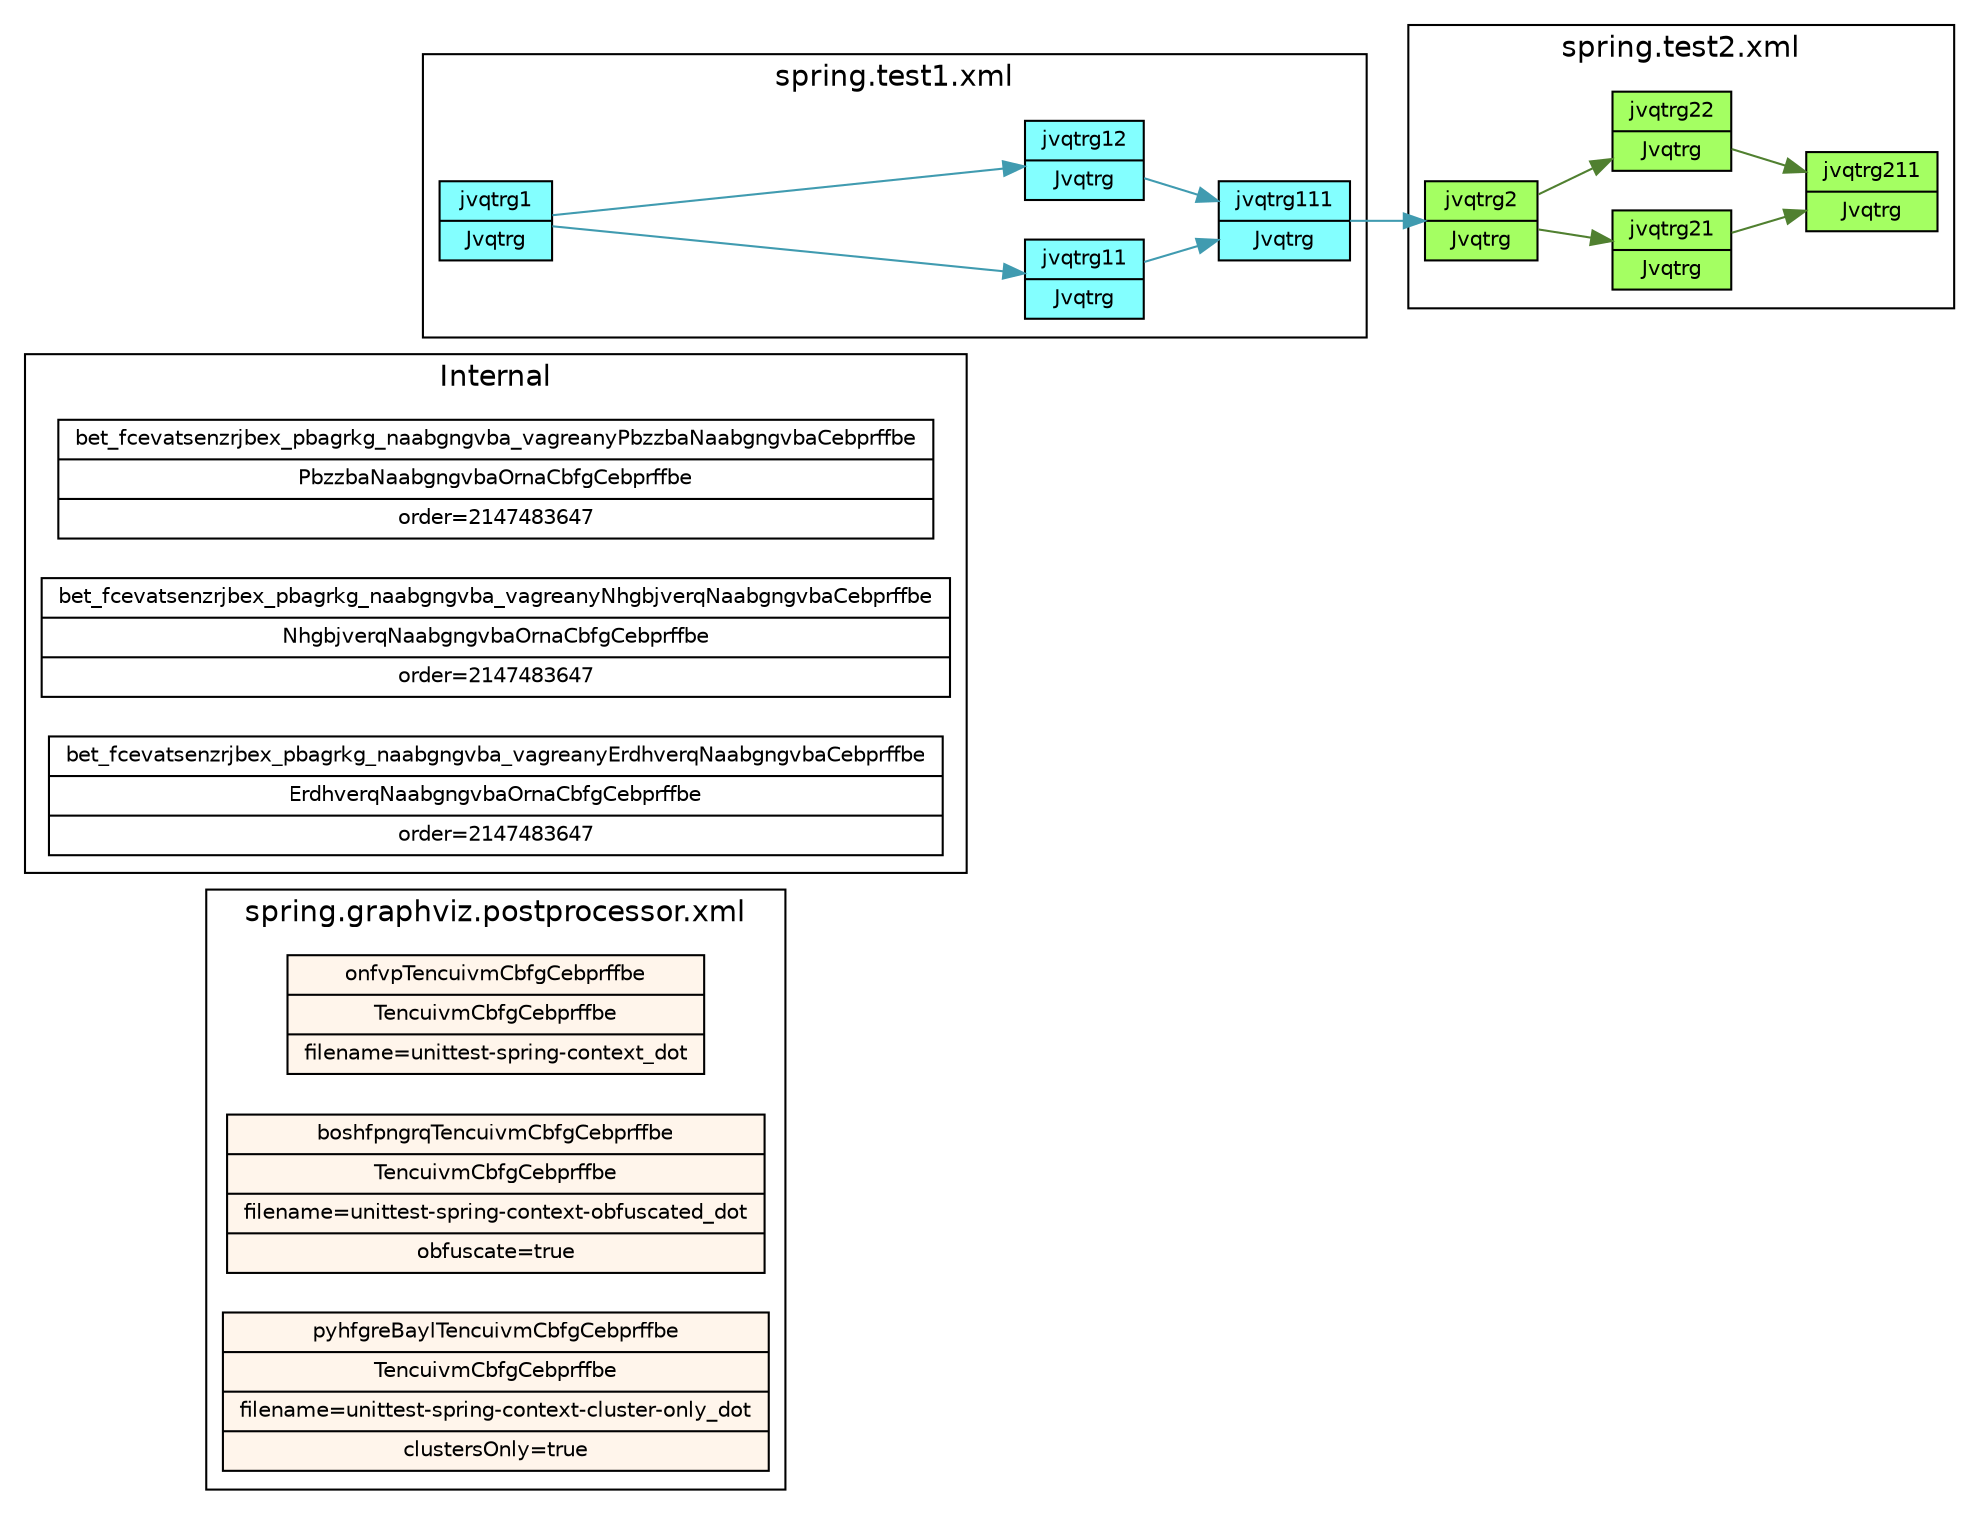 digraph G { 
  graph [rankdir=LR fontname=Helvetica]; 
  node [fontsize=10 shape=record fontname=Helvetica style=filled fillcolor=lightyellow]; 
  edge [fontname=Helvetica fontsize=9]; 

subgraph cluster_spring_graphviz_postprocessor_xml { 
    label="spring.graphviz.postprocessor.xml"; 
"basicGraphvizPostProcessor";
"obfuscatedGraphvizPostProcessor";
"clusterOnlyGraphvizPostProcessor";
}

subgraph cluster_Internal { 
    label="Internal"; 
"org_springframework_context_annotation_internalCommonAnnotationProcessor";
"org_springframework_context_annotation_internalAutowiredAnnotationProcessor";
"org_springframework_context_annotation_internalRequiredAnnotationProcessor";
}

subgraph cluster_spring_test1_xml { 
    label="spring.test1.xml"; 
"widget1";
"widget11";
"widget12";
"widget111";
}

subgraph cluster_spring_test2_xml { 
    label="spring.test2.xml"; 
"widget2";
"widget21";
"widget22";
"widget211";
}

"clusterOnlyGraphvizPostProcessor" [label="pyhfgreBaylTencuivmCbfgCebprffbe | TencuivmCbfgCebprffbe | filename=unittest-spring-context-cluster-only_dot | clustersOnly=true" fillcolor="#fff5eb"];

"widget21" [label="jvqtrg21 | Jvqtrg" fillcolor="#a4ff62"];
  "widget21" -> "widget211" [color="#508030" ];

"widget22" [label="jvqtrg22 | Jvqtrg" fillcolor="#a4ff62"];
  "widget22" -> "widget211" [color="#508030" ];

"widget111" [label="jvqtrg111 | Jvqtrg" fillcolor="#83ffff"];
  "widget111" -> "widget2" [color="#409bb0" ];

"widget12" [label="jvqtrg12 | Jvqtrg" fillcolor="#83ffff"];
  "widget12" -> "widget111" [color="#409bb0" ];

"widget11" [label="jvqtrg11 | Jvqtrg" fillcolor="#83ffff"];
  "widget11" -> "widget111" [color="#409bb0" ];

"widget2" [label="jvqtrg2 | Jvqtrg" fillcolor="#a4ff62"];
  "widget2" -> "widget21" [color="#508030" ];
  "widget2" -> "widget22" [color="#508030" ];

"widget1" [label="jvqtrg1 | Jvqtrg" fillcolor="#83ffff"];
  "widget1" -> "widget12" [color="#409bb0" ];
  "widget1" -> "widget11" [color="#409bb0" ];

"basicGraphvizPostProcessor" [label="onfvpTencuivmCbfgCebprffbe | TencuivmCbfgCebprffbe | filename=unittest-spring-context_dot" fillcolor="#fff5eb"];

"org_springframework_context_annotation_internalCommonAnnotationProcessor" [label="bet_fcevatsenzrjbex_pbagrkg_naabgngvba_vagreanyPbzzbaNaabgngvbaCebprffbe | PbzzbaNaabgngvbaOrnaCbfgCebprffbe | order=2147483647" fillcolor="#ffffff"];

"org_springframework_context_annotation_internalRequiredAnnotationProcessor" [label="bet_fcevatsenzrjbex_pbagrkg_naabgngvba_vagreanyErdhverqNaabgngvbaCebprffbe | ErdhverqNaabgngvbaOrnaCbfgCebprffbe | order=2147483647" fillcolor="#ffffff"];

"obfuscatedGraphvizPostProcessor" [label="boshfpngrqTencuivmCbfgCebprffbe | TencuivmCbfgCebprffbe | filename=unittest-spring-context-obfuscated_dot | obfuscate=true" fillcolor="#fff5eb"];

"org_springframework_context_annotation_internalAutowiredAnnotationProcessor" [label="bet_fcevatsenzrjbex_pbagrkg_naabgngvba_vagreanyNhgbjverqNaabgngvbaCebprffbe | NhgbjverqNaabgngvbaOrnaCbfgCebprffbe | order=2147483647" fillcolor="#ffffff"];

"widget211" [label="jvqtrg211 | Jvqtrg" fillcolor="#a4ff62"];

}
